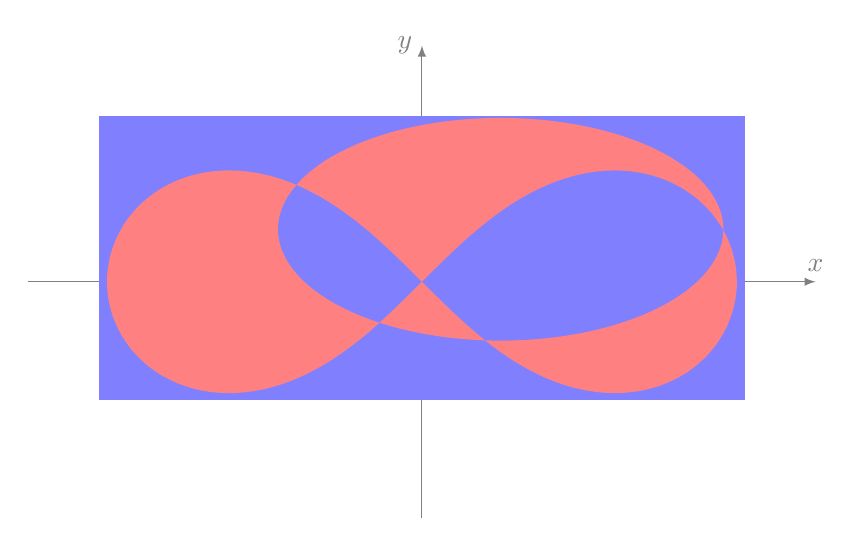 ﻿\begin{tikzpicture}[scale=2]

	\draw[->,>=latex,gray] (-2.5,0) -- (2.5,0) node[above] {$x$};
	\draw[->,>=latex, gray] (0,-1.5) -- (0,1.5) node[left] {$y$};

% rectangle
\def\myrectangle{(-2.05,-0.75) rectangle (2.05,1.05)}
 \draw \myrectangle;


\def\myellipse{ plot[domain=0:2*pi, samples=100, smooth] ({1/2 + sqrt(2)*cos(\x r)},{1/3 + 1/sqrt(2)*sin(\x r)}) }
\def\mylemniscate{ plot[domain=0:2*pi,samples=100, smooth] ( { 2*sin(\x r) / (1+cos(\x r)*cos(\x r)) },  { 2*sin(\x r)*cos(\x r)/(1+cos(\x r)*cos(\x r)) } ) }

% ellipse
\draw \myellipse ;

% lemniscate
\draw \mylemniscate;


\fill[blue!50] \myrectangle;

% 
% \begin{scope}[even odd rule]
% \clip \myellipse;
% \fill[blue!50] \mylemniscate;
% \end{scope}

\begin{scope}
\fill[red!50, even odd rule] \myellipse \mylemniscate;
\end{scope}

\end{tikzpicture}